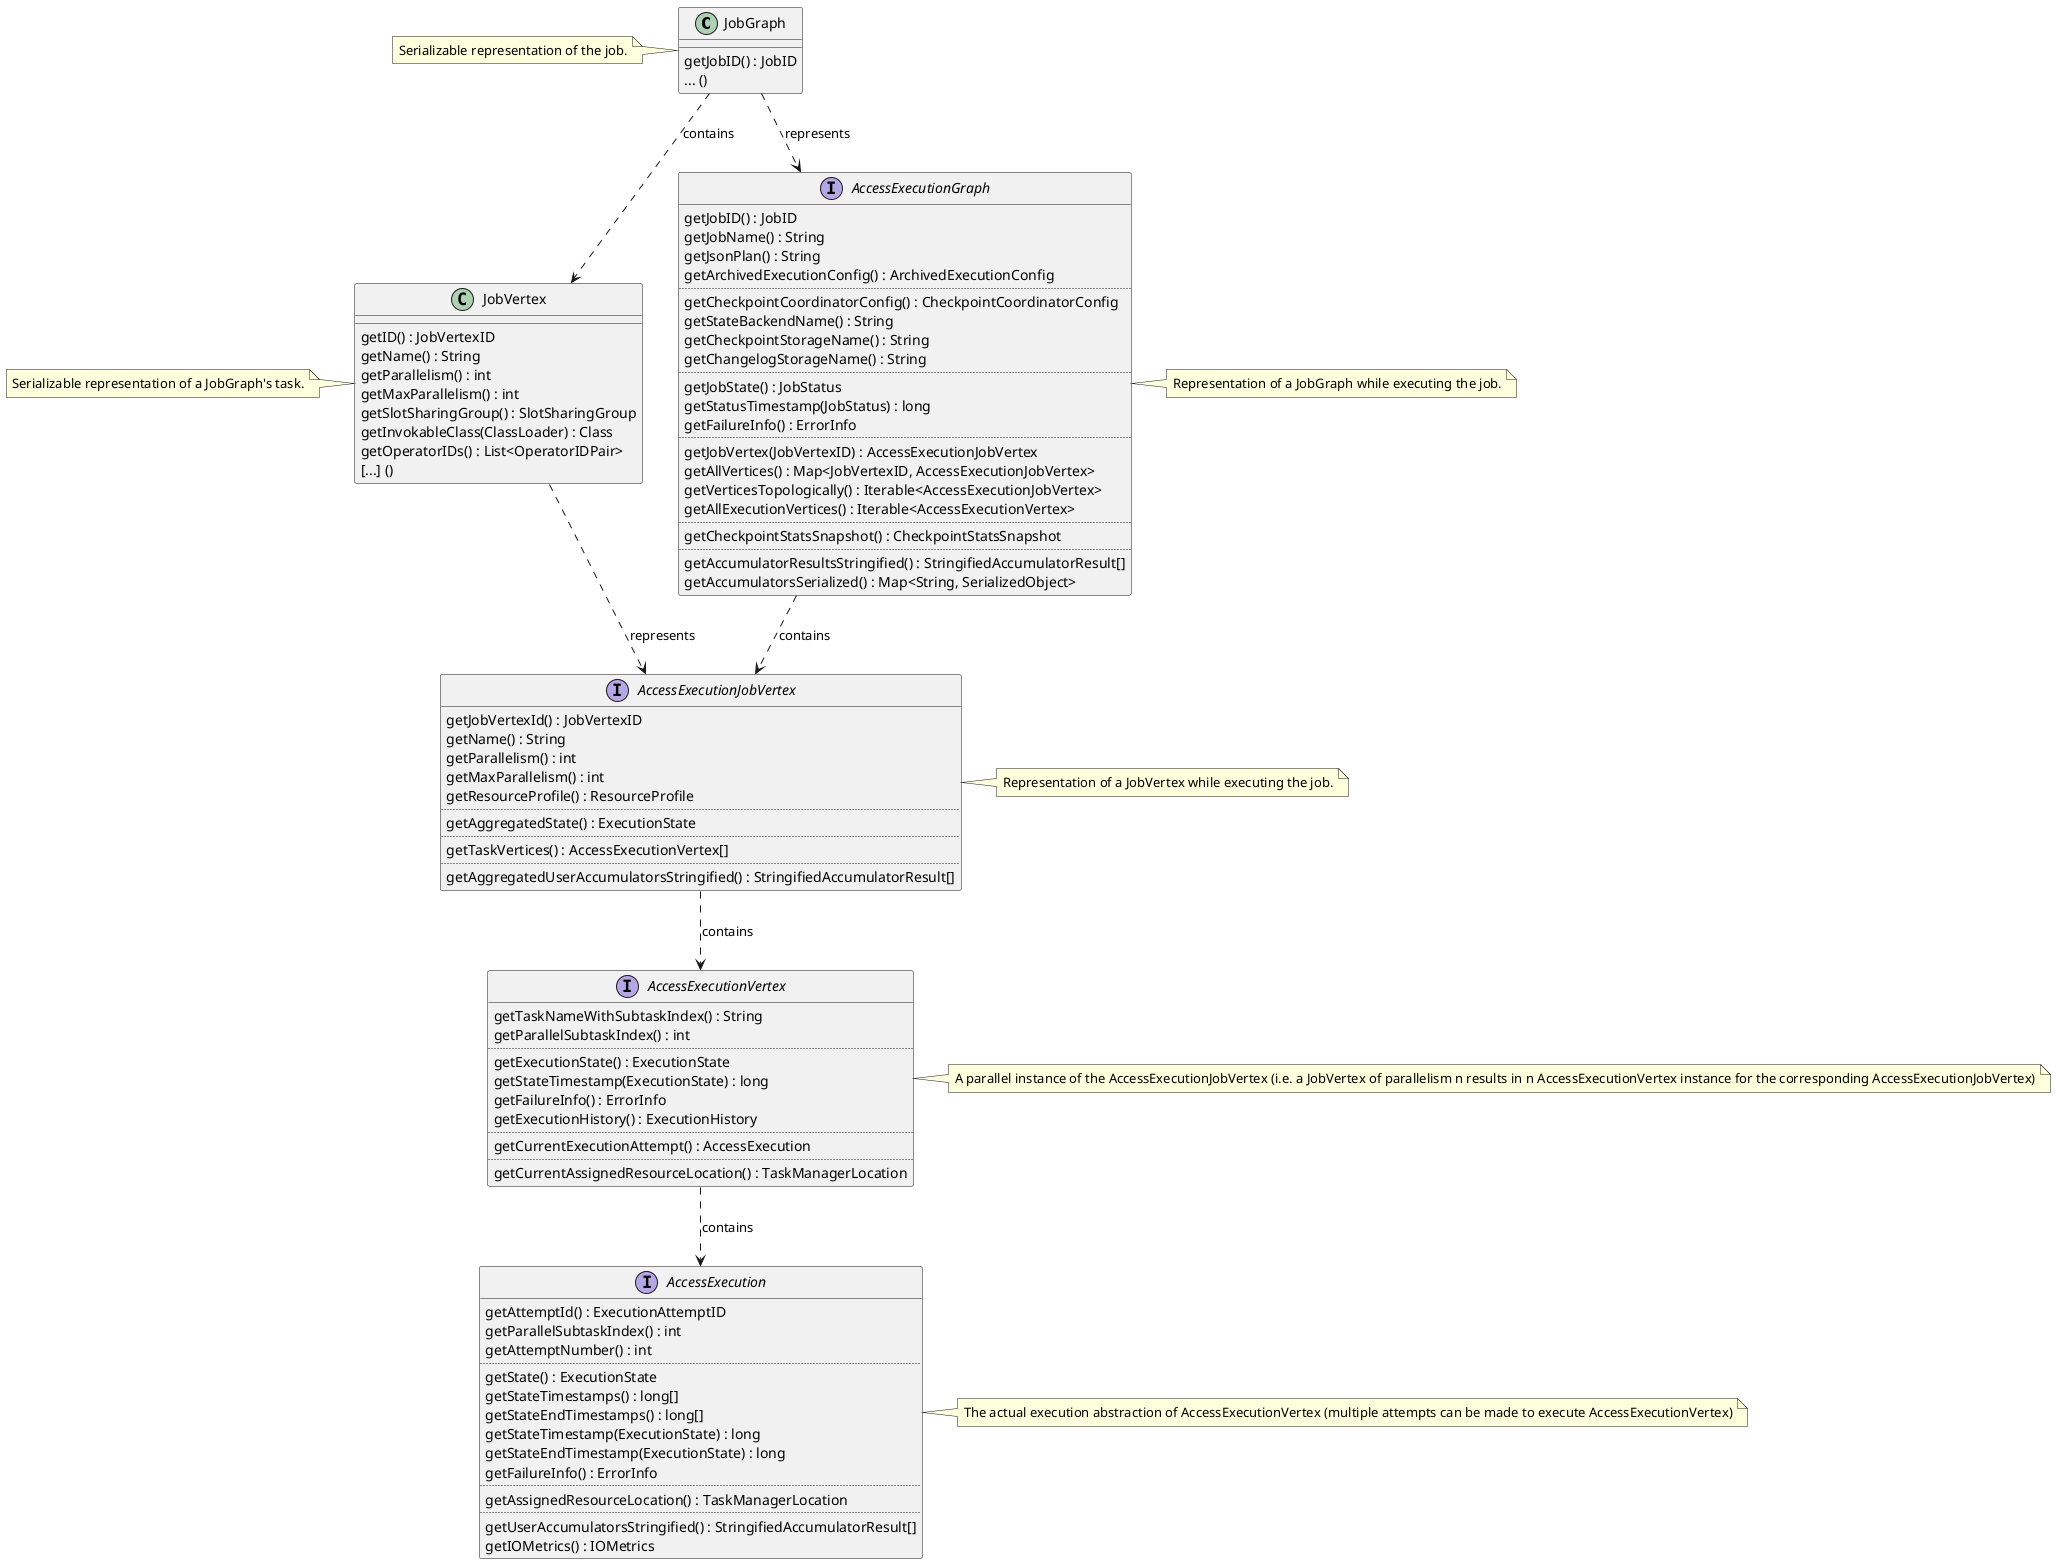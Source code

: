 @startuml
'https://plantuml.com/class-diagram

class JobGraph {
    getJobID() : JobID
    ... ()
}

class JobVertex {
    getID() : JobVertexID
    getName() : String
    getParallelism() : int
    getMaxParallelism() : int
    getSlotSharingGroup() : SlotSharingGroup
    getInvokableClass(ClassLoader) : Class
    getOperatorIDs() : List<OperatorIDPair>
    [...] ()
}
note left of JobVertex: Serializable representation of a JobGraph's task.

interface AccessExecutionGraph {
    getJobID() : JobID
    getJobName() : String
    getJsonPlan() : String
    getArchivedExecutionConfig() : ArchivedExecutionConfig
    ..
    getCheckpointCoordinatorConfig() : CheckpointCoordinatorConfig
    getStateBackendName() : String
    getCheckpointStorageName() : String
    getChangelogStorageName() : String
    ..
    getJobState() : JobStatus
    getStatusTimestamp(JobStatus) : long
    getFailureInfo() : ErrorInfo
    ..
    getJobVertex(JobVertexID) : AccessExecutionJobVertex
    getAllVertices() : Map<JobVertexID, AccessExecutionJobVertex>
    getVerticesTopologically() : Iterable<AccessExecutionJobVertex>
    getAllExecutionVertices() : Iterable<AccessExecutionVertex>
    ..
    getCheckpointStatsSnapshot() : CheckpointStatsSnapshot
    ..
    getAccumulatorResultsStringified() : StringifiedAccumulatorResult[]
    getAccumulatorsSerialized() : Map<String, SerializedObject>
}

interface AccessExecutionJobVertex {
    getJobVertexId() : JobVertexID
    getName() : String
    getParallelism() : int
    getMaxParallelism() : int
    getResourceProfile() : ResourceProfile
    ..
    getAggregatedState() : ExecutionState
    ..
    getTaskVertices() : AccessExecutionVertex[]
    ..
    getAggregatedUserAccumulatorsStringified() : StringifiedAccumulatorResult[]
}

interface AccessExecutionVertex {
    getTaskNameWithSubtaskIndex() : String
    getParallelSubtaskIndex() : int
    ..
    getExecutionState() : ExecutionState
    getStateTimestamp(ExecutionState) : long
    getFailureInfo() : ErrorInfo
    getExecutionHistory() : ExecutionHistory
    ..
    getCurrentExecutionAttempt() : AccessExecution
    ..
    getCurrentAssignedResourceLocation() : TaskManagerLocation
}

interface AccessExecution {
    getAttemptId() : ExecutionAttemptID
    getParallelSubtaskIndex() : int
    getAttemptNumber() : int
    ..
    getState() : ExecutionState
    getStateTimestamps() : long[]
    getStateEndTimestamps() : long[]
    getStateTimestamp(ExecutionState) : long
    getStateEndTimestamp(ExecutionState) : long
    getFailureInfo() : ErrorInfo
    ..
    getAssignedResourceLocation() : TaskManagerLocation
    ..
    getUserAccumulatorsStringified() : StringifiedAccumulatorResult[]
    getIOMetrics() : IOMetrics
}

note left of JobGraph: Serializable representation of the job.

note right of AccessExecutionGraph: Representation of a JobGraph while executing the job.
note right of AccessExecutionJobVertex: Representation of a JobVertex while executing the job.
note right of AccessExecutionVertex: A parallel instance of the AccessExecutionJobVertex (i.e. a JobVertex of parallelism n results in n AccessExecutionVertex instance for the corresponding AccessExecutionJobVertex)
note right of AccessExecution: The actual execution abstraction of AccessExecutionVertex (multiple attempts can be made to execute AccessExecutionVertex)

JobGraph ..> JobVertex : contains
AccessExecutionGraph ..> AccessExecutionJobVertex : contains
AccessExecutionJobVertex ..> AccessExecutionVertex : contains
AccessExecutionVertex ..> AccessExecution : contains

JobGraph ..> AccessExecutionGraph : represents
JobVertex ..> AccessExecutionJobVertex : represents

@enduml
